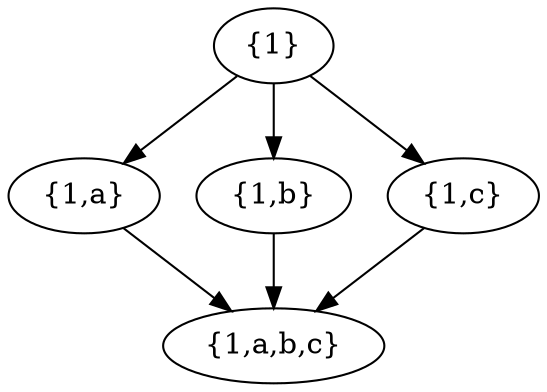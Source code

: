 digraph mygraph{
"{1}" -> "{1,a}" 
"{1}" -> "{1,b}" 
"{1}" -> "{1,c}" 
"{1,a}" -> "{1,a,b,c}" 
"{1,b}" -> "{1,a,b,c}" 
"{1,c}" -> "{1,a,b,c}" 
}